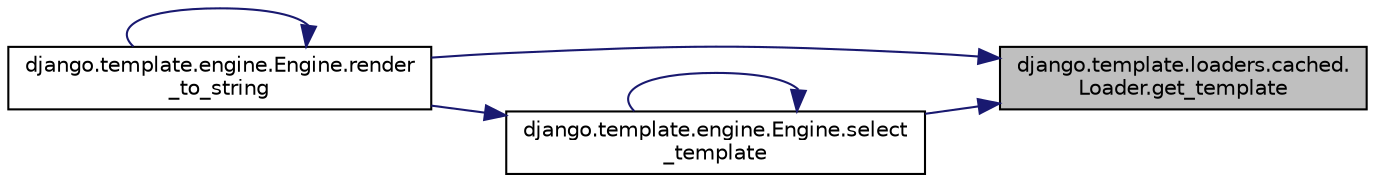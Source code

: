 digraph "django.template.loaders.cached.Loader.get_template"
{
 // LATEX_PDF_SIZE
  edge [fontname="Helvetica",fontsize="10",labelfontname="Helvetica",labelfontsize="10"];
  node [fontname="Helvetica",fontsize="10",shape=record];
  rankdir="RL";
  Node1 [label="django.template.loaders.cached.\lLoader.get_template",height=0.2,width=0.4,color="black", fillcolor="grey75", style="filled", fontcolor="black",tooltip=" "];
  Node1 -> Node2 [dir="back",color="midnightblue",fontsize="10",style="solid",fontname="Helvetica"];
  Node2 [label="django.template.engine.Engine.render\l_to_string",height=0.2,width=0.4,color="black", fillcolor="white", style="filled",URL="$df/d3d/classdjango_1_1template_1_1engine_1_1_engine.html#a397e47e0eec5141e76b84bf39a1aebcf",tooltip=" "];
  Node2 -> Node2 [dir="back",color="midnightblue",fontsize="10",style="solid",fontname="Helvetica"];
  Node1 -> Node3 [dir="back",color="midnightblue",fontsize="10",style="solid",fontname="Helvetica"];
  Node3 [label="django.template.engine.Engine.select\l_template",height=0.2,width=0.4,color="black", fillcolor="white", style="filled",URL="$df/d3d/classdjango_1_1template_1_1engine_1_1_engine.html#abb68c8a3fe1127091d9a5865c8a52e29",tooltip=" "];
  Node3 -> Node2 [dir="back",color="midnightblue",fontsize="10",style="solid",fontname="Helvetica"];
  Node3 -> Node3 [dir="back",color="midnightblue",fontsize="10",style="solid",fontname="Helvetica"];
}

